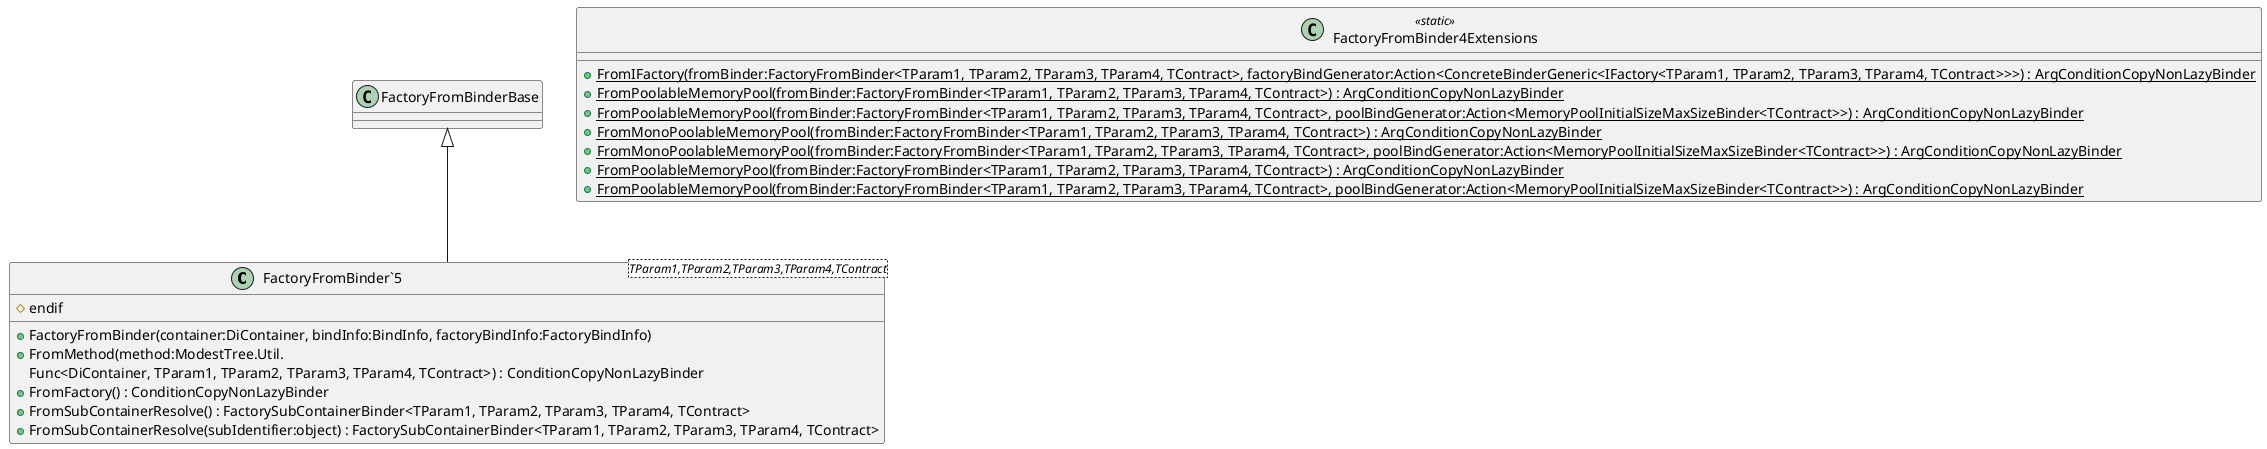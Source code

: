 @startuml
class "FactoryFromBinder`5"<TParam1,TParam2,TParam3,TParam4,TContract> {
    + FactoryFromBinder(container:DiContainer, bindInfo:BindInfo, factoryBindInfo:FactoryBindInfo)
    + FromMethod(method:ModestTree.Util.
#endif
            Func<DiContainer, TParam1, TParam2, TParam3, TParam4, TContract>) : ConditionCopyNonLazyBinder
    + FromFactory() : ConditionCopyNonLazyBinder
    + FromSubContainerResolve() : FactorySubContainerBinder<TParam1, TParam2, TParam3, TParam4, TContract>
    + FromSubContainerResolve(subIdentifier:object) : FactorySubContainerBinder<TParam1, TParam2, TParam3, TParam4, TContract>
}
class FactoryFromBinder4Extensions <<static>> {
    + {static} FromIFactory(fromBinder:FactoryFromBinder<TParam1, TParam2, TParam3, TParam4, TContract>, factoryBindGenerator:Action<ConcreteBinderGeneric<IFactory<TParam1, TParam2, TParam3, TParam4, TContract>>>) : ArgConditionCopyNonLazyBinder
    + {static} FromPoolableMemoryPool(fromBinder:FactoryFromBinder<TParam1, TParam2, TParam3, TParam4, TContract>) : ArgConditionCopyNonLazyBinder
    + {static} FromPoolableMemoryPool(fromBinder:FactoryFromBinder<TParam1, TParam2, TParam3, TParam4, TContract>, poolBindGenerator:Action<MemoryPoolInitialSizeMaxSizeBinder<TContract>>) : ArgConditionCopyNonLazyBinder
    + {static} FromMonoPoolableMemoryPool(fromBinder:FactoryFromBinder<TParam1, TParam2, TParam3, TParam4, TContract>) : ArgConditionCopyNonLazyBinder
    + {static} FromMonoPoolableMemoryPool(fromBinder:FactoryFromBinder<TParam1, TParam2, TParam3, TParam4, TContract>, poolBindGenerator:Action<MemoryPoolInitialSizeMaxSizeBinder<TContract>>) : ArgConditionCopyNonLazyBinder
    + {static} FromPoolableMemoryPool(fromBinder:FactoryFromBinder<TParam1, TParam2, TParam3, TParam4, TContract>) : ArgConditionCopyNonLazyBinder
    + {static} FromPoolableMemoryPool(fromBinder:FactoryFromBinder<TParam1, TParam2, TParam3, TParam4, TContract>, poolBindGenerator:Action<MemoryPoolInitialSizeMaxSizeBinder<TContract>>) : ArgConditionCopyNonLazyBinder
}
FactoryFromBinderBase <|-- "FactoryFromBinder`5"
@enduml
